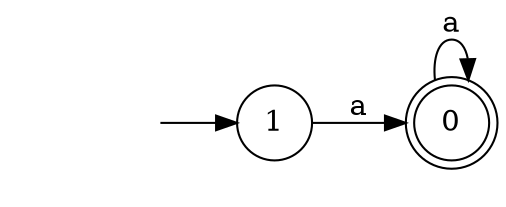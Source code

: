 digraph finite_state_machine { rankdir=LR
	node [shape=doublecircle]
	0

	node [shape=circle]
	fake0 [style=invisible]
	fake0 -> 1

	0 -> 0 [label="a"] 
	1 -> 0 [label="a"] 
}
